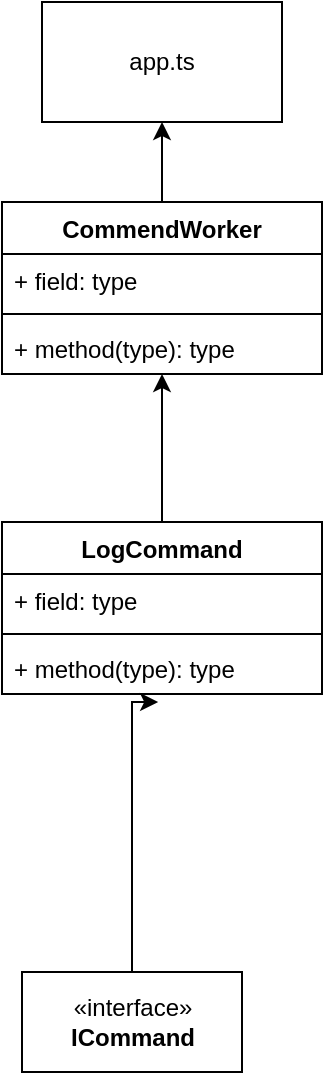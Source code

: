 <mxfile version="14.1.8" type="device"><diagram id="2nkL_aWGMcq_3tEmXHus" name="Page-1"><mxGraphModel dx="1186" dy="875" grid="1" gridSize="10" guides="1" tooltips="1" connect="1" arrows="1" fold="1" page="1" pageScale="1" pageWidth="850" pageHeight="1100" math="0" shadow="0"><root><mxCell id="0"/><mxCell id="1" parent="0"/><mxCell id="a8F9qCzgccuqp-G4N-FD-7" style="edgeStyle=orthogonalEdgeStyle;rounded=0;orthogonalLoop=1;jettySize=auto;html=1;entryX=0.488;entryY=1.154;entryDx=0;entryDy=0;entryPerimeter=0;" edge="1" parent="1" source="a8F9qCzgccuqp-G4N-FD-1" target="a8F9qCzgccuqp-G4N-FD-5"><mxGeometry relative="1" as="geometry"><Array as="points"><mxPoint x="465" y="390"/></Array></mxGeometry></mxCell><mxCell id="a8F9qCzgccuqp-G4N-FD-1" value="«interface»&lt;br&gt;&lt;b&gt;ICommand&lt;/b&gt;" style="html=1;" vertex="1" parent="1"><mxGeometry x="410" y="525" width="110" height="50" as="geometry"/></mxCell><mxCell id="a8F9qCzgccuqp-G4N-FD-12" style="edgeStyle=orthogonalEdgeStyle;rounded=0;orthogonalLoop=1;jettySize=auto;html=1;" edge="1" parent="1" source="a8F9qCzgccuqp-G4N-FD-2" target="a8F9qCzgccuqp-G4N-FD-11"><mxGeometry relative="1" as="geometry"><Array as="points"><mxPoint x="480" y="240"/><mxPoint x="480" y="240"/></Array></mxGeometry></mxCell><mxCell id="a8F9qCzgccuqp-G4N-FD-2" value="LogCommand" style="swimlane;fontStyle=1;align=center;verticalAlign=top;childLayout=stackLayout;horizontal=1;startSize=26;horizontalStack=0;resizeParent=1;resizeParentMax=0;resizeLast=0;collapsible=1;marginBottom=0;" vertex="1" parent="1"><mxGeometry x="400" y="300" width="160" height="86" as="geometry"/></mxCell><mxCell id="a8F9qCzgccuqp-G4N-FD-3" value="+ field: type" style="text;strokeColor=none;fillColor=none;align=left;verticalAlign=top;spacingLeft=4;spacingRight=4;overflow=hidden;rotatable=0;points=[[0,0.5],[1,0.5]];portConstraint=eastwest;" vertex="1" parent="a8F9qCzgccuqp-G4N-FD-2"><mxGeometry y="26" width="160" height="26" as="geometry"/></mxCell><mxCell id="a8F9qCzgccuqp-G4N-FD-4" value="" style="line;strokeWidth=1;fillColor=none;align=left;verticalAlign=middle;spacingTop=-1;spacingLeft=3;spacingRight=3;rotatable=0;labelPosition=right;points=[];portConstraint=eastwest;" vertex="1" parent="a8F9qCzgccuqp-G4N-FD-2"><mxGeometry y="52" width="160" height="8" as="geometry"/></mxCell><mxCell id="a8F9qCzgccuqp-G4N-FD-5" value="+ method(type): type" style="text;strokeColor=none;fillColor=none;align=left;verticalAlign=top;spacingLeft=4;spacingRight=4;overflow=hidden;rotatable=0;points=[[0,0.5],[1,0.5]];portConstraint=eastwest;" vertex="1" parent="a8F9qCzgccuqp-G4N-FD-2"><mxGeometry y="60" width="160" height="26" as="geometry"/></mxCell><mxCell id="a8F9qCzgccuqp-G4N-FD-15" style="edgeStyle=orthogonalEdgeStyle;rounded=0;orthogonalLoop=1;jettySize=auto;html=1;" edge="1" parent="1" source="a8F9qCzgccuqp-G4N-FD-8" target="a8F9qCzgccuqp-G4N-FD-14"><mxGeometry relative="1" as="geometry"/></mxCell><mxCell id="a8F9qCzgccuqp-G4N-FD-8" value="CommendWorker" style="swimlane;fontStyle=1;align=center;verticalAlign=top;childLayout=stackLayout;horizontal=1;startSize=26;horizontalStack=0;resizeParent=1;resizeParentMax=0;resizeLast=0;collapsible=1;marginBottom=0;" vertex="1" parent="1"><mxGeometry x="400" y="140" width="160" height="86" as="geometry"/></mxCell><mxCell id="a8F9qCzgccuqp-G4N-FD-9" value="+ field: type" style="text;strokeColor=none;fillColor=none;align=left;verticalAlign=top;spacingLeft=4;spacingRight=4;overflow=hidden;rotatable=0;points=[[0,0.5],[1,0.5]];portConstraint=eastwest;" vertex="1" parent="a8F9qCzgccuqp-G4N-FD-8"><mxGeometry y="26" width="160" height="26" as="geometry"/></mxCell><mxCell id="a8F9qCzgccuqp-G4N-FD-10" value="" style="line;strokeWidth=1;fillColor=none;align=left;verticalAlign=middle;spacingTop=-1;spacingLeft=3;spacingRight=3;rotatable=0;labelPosition=right;points=[];portConstraint=eastwest;" vertex="1" parent="a8F9qCzgccuqp-G4N-FD-8"><mxGeometry y="52" width="160" height="8" as="geometry"/></mxCell><mxCell id="a8F9qCzgccuqp-G4N-FD-11" value="+ method(type): type" style="text;strokeColor=none;fillColor=none;align=left;verticalAlign=top;spacingLeft=4;spacingRight=4;overflow=hidden;rotatable=0;points=[[0,0.5],[1,0.5]];portConstraint=eastwest;" vertex="1" parent="a8F9qCzgccuqp-G4N-FD-8"><mxGeometry y="60" width="160" height="26" as="geometry"/></mxCell><mxCell id="a8F9qCzgccuqp-G4N-FD-14" value="app.ts" style="rounded=0;whiteSpace=wrap;html=1;" vertex="1" parent="1"><mxGeometry x="420" y="40" width="120" height="60" as="geometry"/></mxCell></root></mxGraphModel></diagram></mxfile>